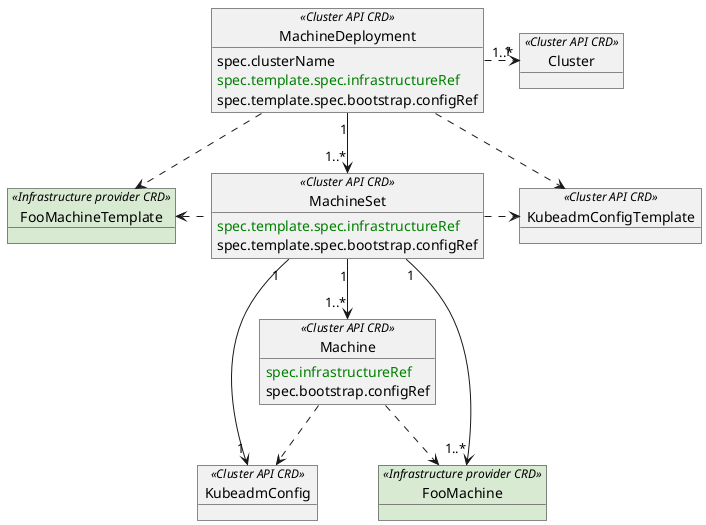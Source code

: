 @startuml worker-machines-resources

skinparam object {
    backgroundColor<< Infrastructure provider CRD >> #D9EAD3
}

' Cluster API CRD
object Cluster << Cluster API CRD >>

object MachineDeployment << Cluster API CRD >> {
    spec.clusterName
    <font color="Green">spec.template.spec.infrastructureRef</font>
    spec.template.spec.bootstrap.configRef
}

object KubeadmConfigTemplate << Cluster API CRD >>

object MachineSet << Cluster API CRD >> {
    <font color="Green">spec.template.spec.infrastructureRef</font>
    spec.template.spec.bootstrap.configRef
}

object Machine << Cluster API CRD >> {
    <font color="Green">spec.infrastructureRef</font>
    spec.bootstrap.configRef
}

object KubeadmConfig << Cluster API CRD >> 

' Infrastructure provider CRD
object FooMachineTemplate << Infrastructure provider CRD >>
object FooMachine << Infrastructure provider CRD >>

MachineDeployment "1..*" .right.> "1" Cluster
MachineDeployment ..> FooMachineTemplate
MachineDeployment "1" --> "1..*" MachineSet
MachineDeployment ..> KubeadmConfigTemplate
MachineSet .left.> FooMachineTemplate
MachineSet .right.> KubeadmConfigTemplate
MachineSet "1" --> "1..*" Machine
MachineSet "1" --> "1..*" FooMachine
MachineSet "1" --> "1" KubeadmConfig
Machine ..> FooMachine
Machine ..> KubeadmConfig

@endurl
